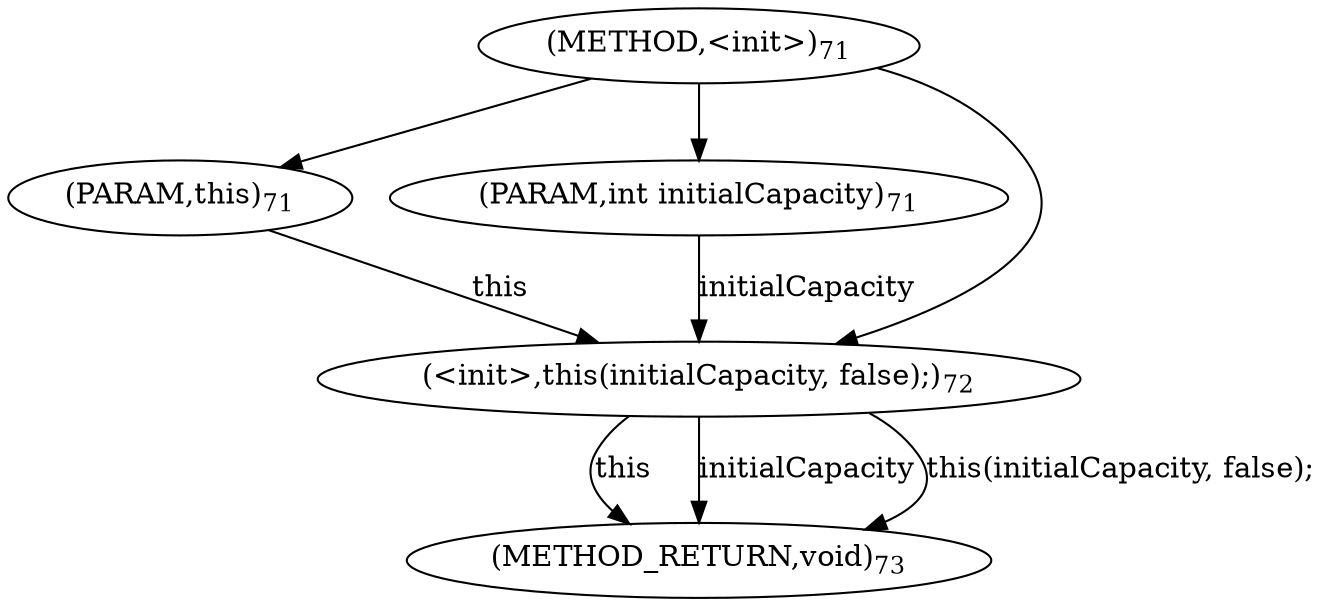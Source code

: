 digraph "&lt;init&gt;" {  
"244" [label = <(METHOD,&lt;init&gt;)<SUB>71</SUB>> ]
"248" [label = <(METHOD_RETURN,void)<SUB>73</SUB>> ]
"108" [label = <(PARAM,this)<SUB>71</SUB>> ]
"122" [label = <(PARAM,int initialCapacity)<SUB>71</SUB>> ]
"120" [label = <(&lt;init&gt;,this(initialCapacity, false);)<SUB>72</SUB>> ]
"120" [label = <(&lt;init&gt;,this(initialCapacity, false);)<SUB>72</SUB>> ]
"120" [label = <(&lt;init&gt;,this(initialCapacity, false);)<SUB>72</SUB>> ]
"120" [label = <(&lt;init&gt;,this(initialCapacity, false);)<SUB>72</SUB>> ]
  "120" -> "248"  [ label = "this"] 
  "120" -> "248"  [ label = "initialCapacity"] 
  "120" -> "248"  [ label = "this(initialCapacity, false);"] 
  "244" -> "108" 
  "244" -> "122" 
  "108" -> "120"  [ label = "this"] 
  "244" -> "120" 
  "122" -> "120"  [ label = "initialCapacity"] 
}
